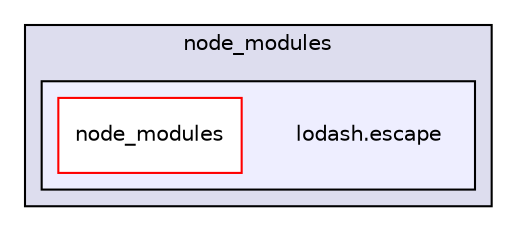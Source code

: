 digraph "gulp-src/node_modules/gulp-concat/node_modules/gulp-util/node_modules/lodash.template/node_modules/lodash.escape" {
  compound=true
  node [ fontsize="10", fontname="Helvetica"];
  edge [ labelfontsize="10", labelfontname="Helvetica"];
  subgraph clusterdir_649828dcb3425aceb07f050038de0f59 {
    graph [ bgcolor="#ddddee", pencolor="black", label="node_modules" fontname="Helvetica", fontsize="10", URL="dir_649828dcb3425aceb07f050038de0f59.html"]
  subgraph clusterdir_7238f09f366ada67e546cd6888806945 {
    graph [ bgcolor="#eeeeff", pencolor="black", label="" URL="dir_7238f09f366ada67e546cd6888806945.html"];
    dir_7238f09f366ada67e546cd6888806945 [shape=plaintext label="lodash.escape"];
    dir_d51d4feab2e22482b7356d1970b4af18 [shape=box label="node_modules" color="red" fillcolor="white" style="filled" URL="dir_d51d4feab2e22482b7356d1970b4af18.html"];
  }
  }
}

